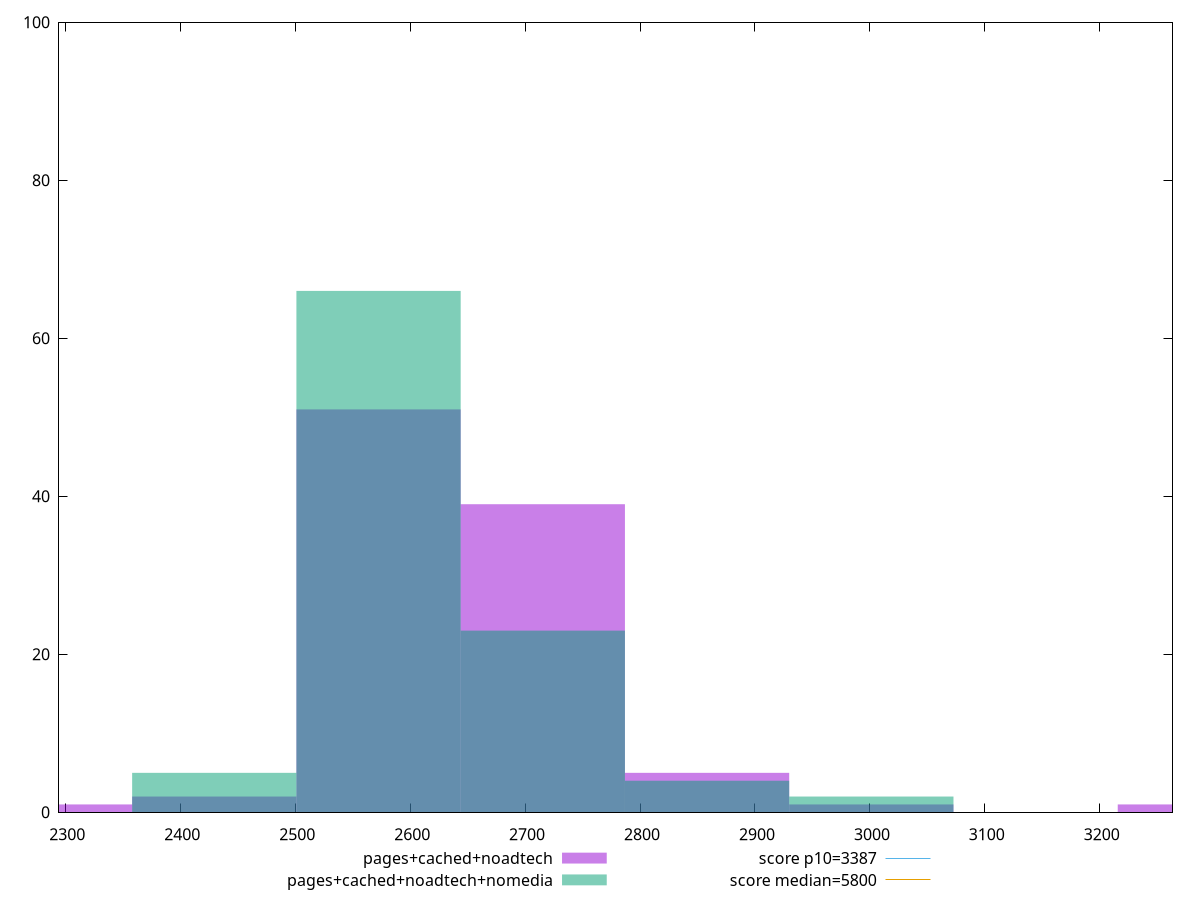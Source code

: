 reset

$pagesCachedNoadtech <<EOF
2572.4819946816765 51
2715.3976610528807 39
2858.313327424085 5
2429.5663283104723 2
3287.0603265376976 1
2286.650661939268 1
3001.228993795289 1
EOF

$pagesCachedNoadtechNomedia <<EOF
2572.4819946816765 66
2429.5663283104723 5
2715.3976610528807 23
2858.313327424085 4
3001.228993795289 2
EOF

set key outside below
set boxwidth 142.91566637120425
set xrange [2294.4706096358664:3263.244034238819]
set yrange [0:100]
set trange [0:100]
set style fill transparent solid 0.5 noborder

set parametric
set terminal svg size 640, 500 enhanced background rgb 'white'
set output "report_00009_2021-02-08T22-37-41.559Z/speed-index/comparison/histogram/2_vs_3.svg"

plot $pagesCachedNoadtech title "pages+cached+noadtech" with boxes, \
     $pagesCachedNoadtechNomedia title "pages+cached+noadtech+nomedia" with boxes, \
     3387,t title "score p10=3387", \
     5800,t title "score median=5800"

reset
